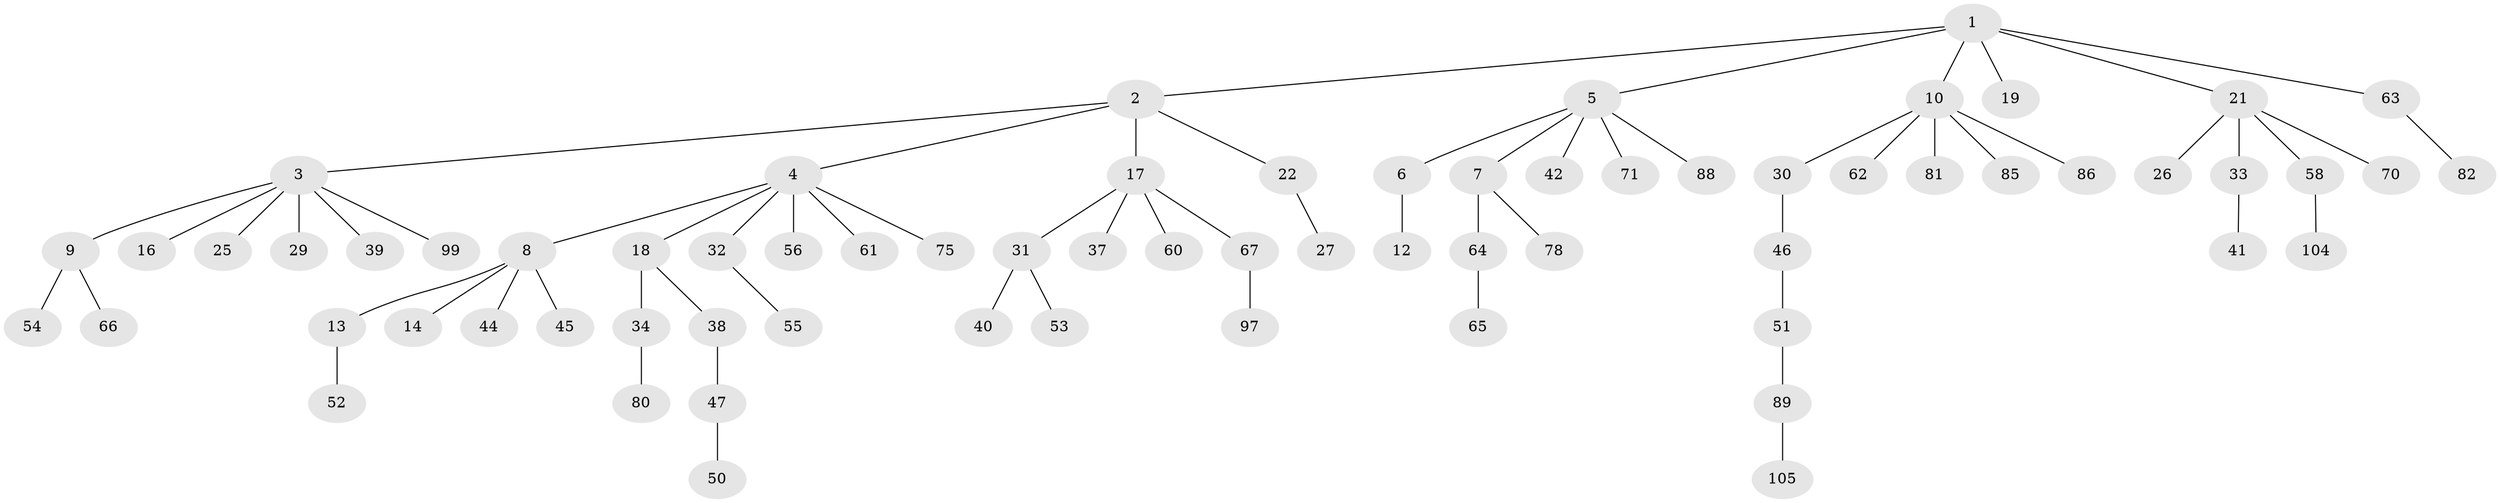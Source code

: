 // original degree distribution, {5: 0.037383177570093455, 6: 0.018691588785046728, 8: 0.009345794392523364, 7: 0.009345794392523364, 2: 0.2616822429906542, 3: 0.12149532710280374, 4: 0.037383177570093455, 1: 0.5046728971962616}
// Generated by graph-tools (version 1.1) at 2025/42/03/06/25 10:42:02]
// undirected, 69 vertices, 68 edges
graph export_dot {
graph [start="1"]
  node [color=gray90,style=filled];
  1 [super="+15"];
  2;
  3 [super="+28"];
  4 [super="+36"];
  5 [super="+11"];
  6;
  7 [super="+35"];
  8 [super="+20"];
  9 [super="+73"];
  10 [super="+48"];
  12 [super="+94"];
  13 [super="+24"];
  14 [super="+79"];
  16;
  17 [super="+23"];
  18 [super="+69"];
  19;
  21 [super="+43"];
  22 [super="+83"];
  25;
  26;
  27;
  29 [super="+98"];
  30 [super="+72"];
  31 [super="+102"];
  32;
  33;
  34 [super="+57"];
  37 [super="+49"];
  38 [super="+84"];
  39;
  40 [super="+106"];
  41 [super="+59"];
  42;
  44;
  45;
  46 [super="+74"];
  47;
  50 [super="+91"];
  51;
  52 [super="+68"];
  53;
  54 [super="+93"];
  55 [super="+96"];
  56;
  58 [super="+76"];
  60 [super="+77"];
  61;
  62 [super="+90"];
  63;
  64 [super="+107"];
  65 [super="+95"];
  66;
  67 [super="+100"];
  70;
  71;
  75 [super="+103"];
  78;
  80;
  81;
  82 [super="+87"];
  85;
  86 [super="+101"];
  88;
  89 [super="+92"];
  97;
  99;
  104;
  105;
  1 -- 2;
  1 -- 5;
  1 -- 10;
  1 -- 21;
  1 -- 19;
  1 -- 63;
  2 -- 3;
  2 -- 4;
  2 -- 17;
  2 -- 22;
  3 -- 9;
  3 -- 16;
  3 -- 25;
  3 -- 39;
  3 -- 99;
  3 -- 29;
  4 -- 8;
  4 -- 18;
  4 -- 32;
  4 -- 56;
  4 -- 61;
  4 -- 75;
  5 -- 6;
  5 -- 7;
  5 -- 42;
  5 -- 71;
  5 -- 88;
  6 -- 12;
  7 -- 78;
  7 -- 64;
  8 -- 13;
  8 -- 14;
  8 -- 45;
  8 -- 44;
  9 -- 54;
  9 -- 66;
  10 -- 30;
  10 -- 62;
  10 -- 85;
  10 -- 86;
  10 -- 81;
  13 -- 52;
  17 -- 37;
  17 -- 67;
  17 -- 60;
  17 -- 31;
  18 -- 34;
  18 -- 38;
  21 -- 26;
  21 -- 33;
  21 -- 58;
  21 -- 70;
  22 -- 27;
  30 -- 46;
  31 -- 40;
  31 -- 53;
  32 -- 55;
  33 -- 41;
  34 -- 80;
  38 -- 47;
  46 -- 51;
  47 -- 50;
  51 -- 89;
  58 -- 104;
  63 -- 82;
  64 -- 65;
  67 -- 97;
  89 -- 105;
}

